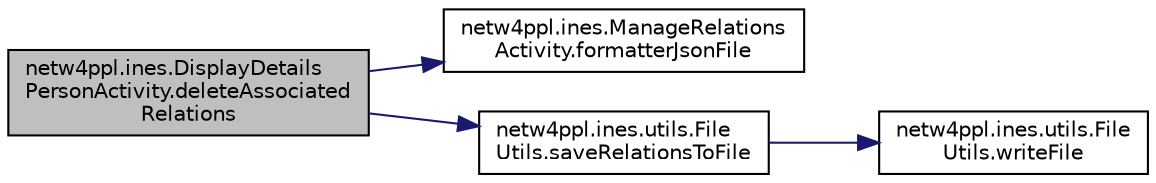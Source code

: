 digraph "netw4ppl.ines.DisplayDetailsPersonActivity.deleteAssociatedRelations"
{
 // LATEX_PDF_SIZE
  edge [fontname="Helvetica",fontsize="10",labelfontname="Helvetica",labelfontsize="10"];
  node [fontname="Helvetica",fontsize="10",shape=record];
  rankdir="LR";
  Node1 [label="netw4ppl.ines.DisplayDetails\lPersonActivity.deleteAssociated\lRelations",height=0.2,width=0.4,color="black", fillcolor="grey75", style="filled", fontcolor="black",tooltip=" "];
  Node1 -> Node2 [color="midnightblue",fontsize="10",style="solid",fontname="Helvetica"];
  Node2 [label="netw4ppl.ines.ManageRelations\lActivity.formatterJsonFile",height=0.2,width=0.4,color="black", fillcolor="white", style="filled",URL="$classnetw4ppl_1_1ines_1_1_manage_relations_activity.html#a45e12c67cfdbc87058f64e3e0b19a1dc",tooltip=" "];
  Node1 -> Node3 [color="midnightblue",fontsize="10",style="solid",fontname="Helvetica"];
  Node3 [label="netw4ppl.ines.utils.File\lUtils.saveRelationsToFile",height=0.2,width=0.4,color="black", fillcolor="white", style="filled",URL="$classnetw4ppl_1_1ines_1_1utils_1_1_file_utils.html#a6e73527680c499f7454c624e382f7e2f",tooltip=" "];
  Node3 -> Node4 [color="midnightblue",fontsize="10",style="solid",fontname="Helvetica"];
  Node4 [label="netw4ppl.ines.utils.File\lUtils.writeFile",height=0.2,width=0.4,color="black", fillcolor="white", style="filled",URL="$classnetw4ppl_1_1ines_1_1utils_1_1_file_utils.html#a1f0aa37b0535d343b6591851cf1c0a56",tooltip=" "];
}

